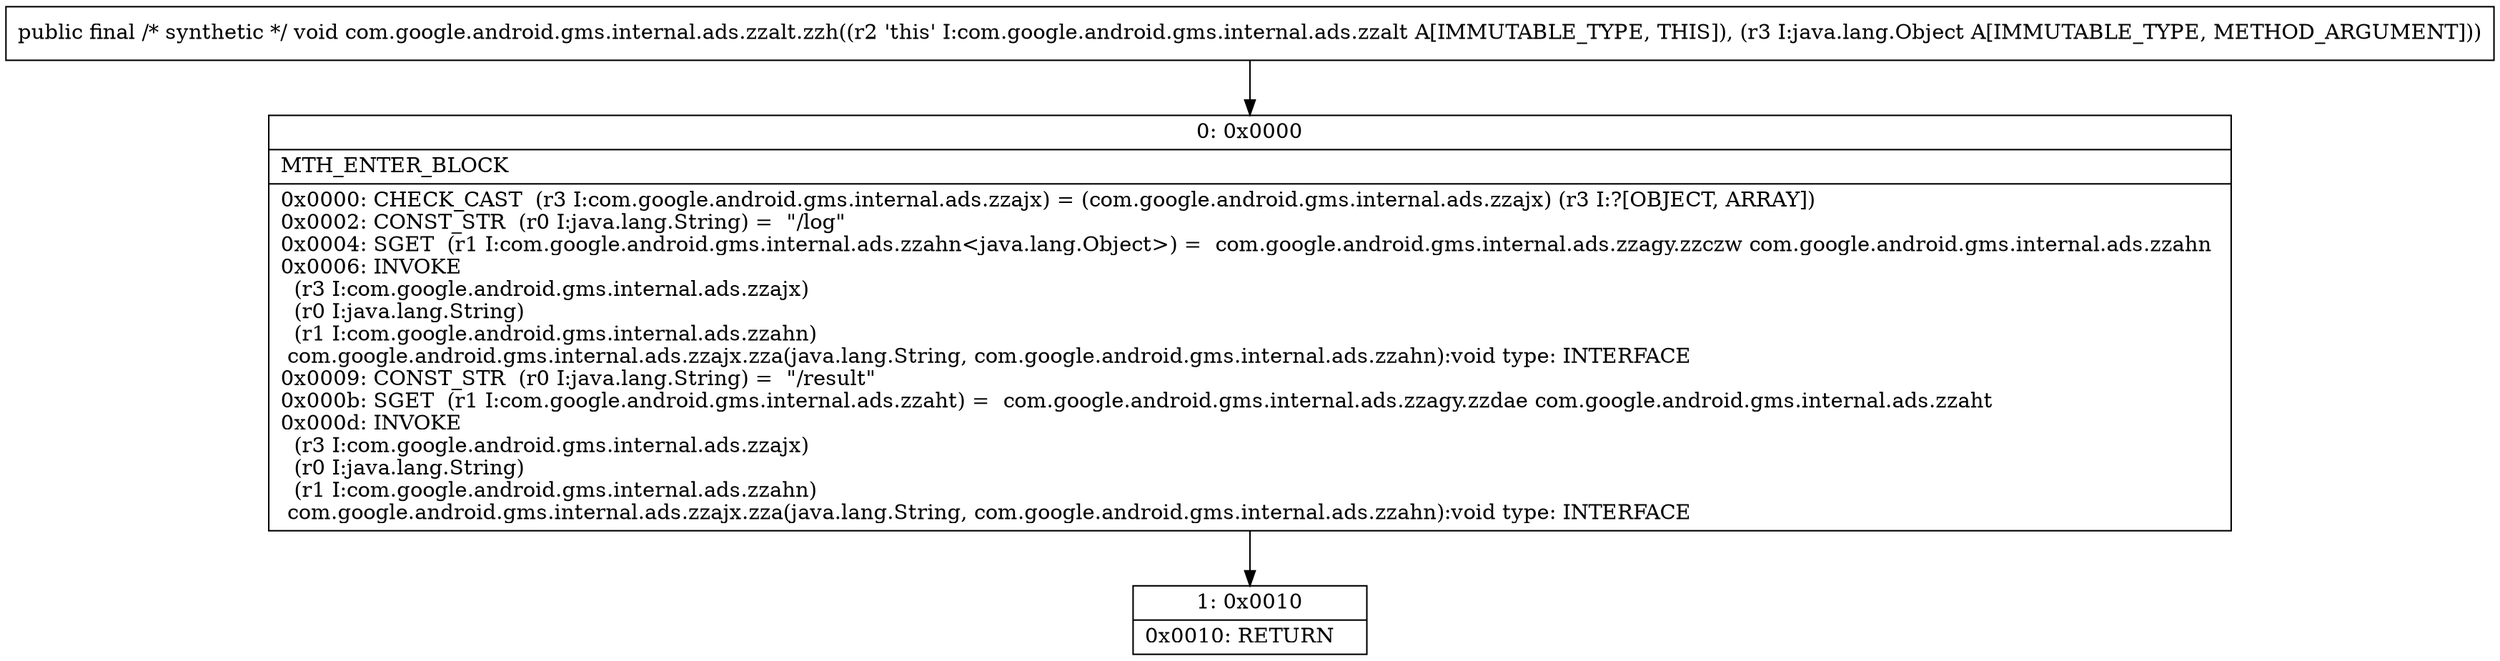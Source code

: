 digraph "CFG forcom.google.android.gms.internal.ads.zzalt.zzh(Ljava\/lang\/Object;)V" {
Node_0 [shape=record,label="{0\:\ 0x0000|MTH_ENTER_BLOCK\l|0x0000: CHECK_CAST  (r3 I:com.google.android.gms.internal.ads.zzajx) = (com.google.android.gms.internal.ads.zzajx) (r3 I:?[OBJECT, ARRAY]) \l0x0002: CONST_STR  (r0 I:java.lang.String) =  \"\/log\" \l0x0004: SGET  (r1 I:com.google.android.gms.internal.ads.zzahn\<java.lang.Object\>) =  com.google.android.gms.internal.ads.zzagy.zzczw com.google.android.gms.internal.ads.zzahn \l0x0006: INVOKE  \l  (r3 I:com.google.android.gms.internal.ads.zzajx)\l  (r0 I:java.lang.String)\l  (r1 I:com.google.android.gms.internal.ads.zzahn)\l com.google.android.gms.internal.ads.zzajx.zza(java.lang.String, com.google.android.gms.internal.ads.zzahn):void type: INTERFACE \l0x0009: CONST_STR  (r0 I:java.lang.String) =  \"\/result\" \l0x000b: SGET  (r1 I:com.google.android.gms.internal.ads.zzaht) =  com.google.android.gms.internal.ads.zzagy.zzdae com.google.android.gms.internal.ads.zzaht \l0x000d: INVOKE  \l  (r3 I:com.google.android.gms.internal.ads.zzajx)\l  (r0 I:java.lang.String)\l  (r1 I:com.google.android.gms.internal.ads.zzahn)\l com.google.android.gms.internal.ads.zzajx.zza(java.lang.String, com.google.android.gms.internal.ads.zzahn):void type: INTERFACE \l}"];
Node_1 [shape=record,label="{1\:\ 0x0010|0x0010: RETURN   \l}"];
MethodNode[shape=record,label="{public final \/* synthetic *\/ void com.google.android.gms.internal.ads.zzalt.zzh((r2 'this' I:com.google.android.gms.internal.ads.zzalt A[IMMUTABLE_TYPE, THIS]), (r3 I:java.lang.Object A[IMMUTABLE_TYPE, METHOD_ARGUMENT])) }"];
MethodNode -> Node_0;
Node_0 -> Node_1;
}


